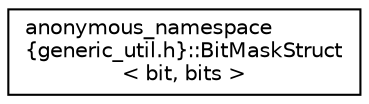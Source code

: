 digraph "类继承关系图"
{
  edge [fontname="Helvetica",fontsize="10",labelfontname="Helvetica",labelfontsize="10"];
  node [fontname="Helvetica",fontsize="10",shape=record];
  rankdir="LR";
  Node0 [label="anonymous_namespace\l\{generic_util.h\}::BitMaskStruct\l\< bit, bits \>",height=0.2,width=0.4,color="black", fillcolor="white", style="filled",URL="$dd/d5b/structanonymous__namespace_02generic__util_8h_03_1_1_bit_mask_struct.html"];
}
